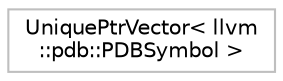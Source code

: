 digraph "Graphical Class Hierarchy"
{
 // LATEX_PDF_SIZE
  bgcolor="transparent";
  edge [fontname="Helvetica",fontsize="10",labelfontname="Helvetica",labelfontsize="10"];
  node [fontname="Helvetica",fontsize="10",shape=record];
  rankdir="LR";
  Node0 [label="UniquePtrVector\< llvm\l::pdb::PDBSymbol \>",height=0.2,width=0.4,color="grey75",tooltip=" "];
}
